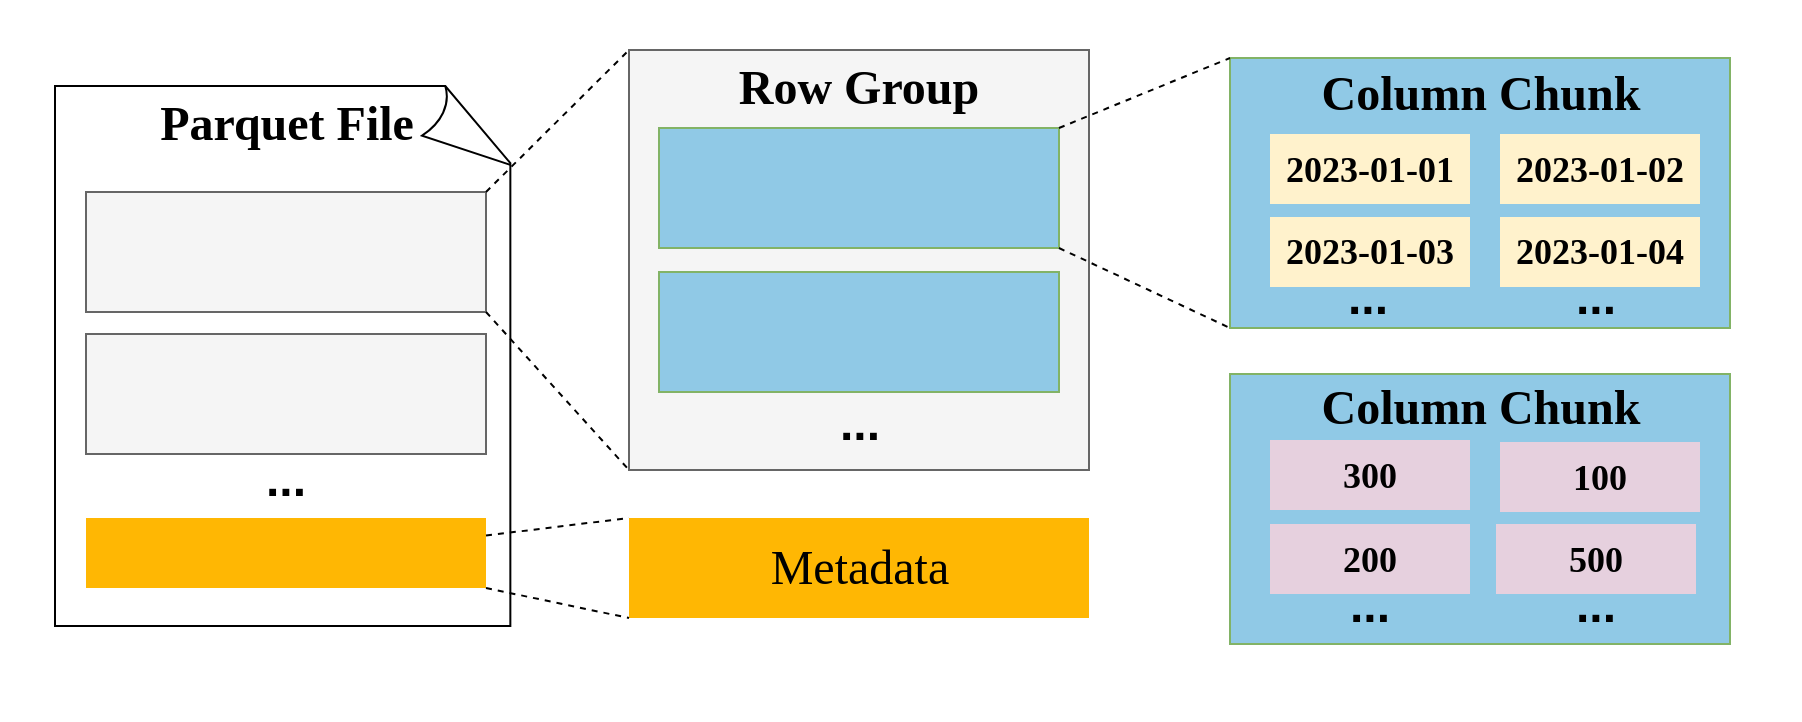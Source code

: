 <mxfile version="22.1.18" type="device">
  <diagram name="第 1 页" id="b5mSkbhJ9TMHFWA24EFK">
    <mxGraphModel dx="1549" dy="1002" grid="0" gridSize="10" guides="1" tooltips="1" connect="1" arrows="1" fold="1" page="1" pageScale="1" pageWidth="1169" pageHeight="1654" math="0" shadow="0">
      <root>
        <mxCell id="0" />
        <mxCell id="1" parent="0" />
        <mxCell id="7cA8ZXB85LRYiuhBoMwi-22" value="" style="whiteSpace=wrap;html=1;shape=mxgraph.basic.document;fillColor=none;" vertex="1" parent="1">
          <mxGeometry x="147.5" y="618" width="230" height="270" as="geometry" />
        </mxCell>
        <mxCell id="1BIU7v5YuPMw9bHsWgs8-1" value="" style="rounded=0;whiteSpace=wrap;html=1;strokeColor=none;fillColor=none;" parent="1" vertex="1">
          <mxGeometry x="120" y="575" width="900" height="360" as="geometry" />
        </mxCell>
        <mxCell id="7cA8ZXB85LRYiuhBoMwi-3" value="&lt;font style=&quot;font-size: 24px;&quot; face=&quot;Times New Roman&quot;&gt;&lt;b&gt;Parquet File&lt;/b&gt;&lt;/font&gt;" style="text;html=1;strokeColor=none;fillColor=none;align=center;verticalAlign=middle;whiteSpace=wrap;rounded=0;" vertex="1" parent="1">
          <mxGeometry x="197.5" y="622" width="131" height="30" as="geometry" />
        </mxCell>
        <mxCell id="7cA8ZXB85LRYiuhBoMwi-4" value="" style="rounded=0;whiteSpace=wrap;html=1;fillColor=#f5f5f5;fontColor=#333333;strokeColor=#666666;fontStyle=0" vertex="1" parent="1">
          <mxGeometry x="163" y="671" width="200" height="60" as="geometry" />
        </mxCell>
        <mxCell id="7cA8ZXB85LRYiuhBoMwi-5" value="" style="rounded=0;whiteSpace=wrap;html=1;fillColor=#f5f5f5;fontColor=#333333;strokeColor=#666666;fontStyle=0" vertex="1" parent="1">
          <mxGeometry x="163" y="742" width="200" height="60" as="geometry" />
        </mxCell>
        <mxCell id="7cA8ZXB85LRYiuhBoMwi-6" value="&lt;font style=&quot;font-size: 24px;&quot;&gt;&lt;b&gt;...&lt;/b&gt;&lt;/font&gt;" style="text;html=1;strokeColor=none;fillColor=none;align=center;verticalAlign=middle;whiteSpace=wrap;rounded=0;" vertex="1" parent="1">
          <mxGeometry x="233" y="800" width="60" height="30" as="geometry" />
        </mxCell>
        <mxCell id="7cA8ZXB85LRYiuhBoMwi-7" value="" style="rounded=0;whiteSpace=wrap;html=1;fillColor=#f5f5f5;fontColor=#333333;strokeColor=#666666;" vertex="1" parent="1">
          <mxGeometry x="434.5" y="600" width="230" height="210" as="geometry" />
        </mxCell>
        <mxCell id="7cA8ZXB85LRYiuhBoMwi-8" value="" style="endArrow=none;dashed=1;html=1;rounded=0;exitX=1;exitY=0;exitDx=0;exitDy=0;entryX=0;entryY=0;entryDx=0;entryDy=0;" edge="1" parent="1" source="7cA8ZXB85LRYiuhBoMwi-4" target="7cA8ZXB85LRYiuhBoMwi-7">
          <mxGeometry width="50" height="50" relative="1" as="geometry">
            <mxPoint x="838" y="918" as="sourcePoint" />
            <mxPoint x="888" y="868" as="targetPoint" />
          </mxGeometry>
        </mxCell>
        <mxCell id="7cA8ZXB85LRYiuhBoMwi-9" value="" style="endArrow=none;dashed=1;html=1;rounded=0;exitX=1;exitY=1;exitDx=0;exitDy=0;entryX=0;entryY=1;entryDx=0;entryDy=0;" edge="1" parent="1" source="7cA8ZXB85LRYiuhBoMwi-4" target="7cA8ZXB85LRYiuhBoMwi-7">
          <mxGeometry width="50" height="50" relative="1" as="geometry">
            <mxPoint x="567" y="912" as="sourcePoint" />
            <mxPoint x="617" y="862" as="targetPoint" />
          </mxGeometry>
        </mxCell>
        <mxCell id="7cA8ZXB85LRYiuhBoMwi-10" value="&lt;font face=&quot;Times New Roman&quot; style=&quot;font-size: 24px;&quot;&gt;&lt;b&gt;Row Group&lt;/b&gt;&lt;/font&gt;" style="text;html=1;strokeColor=none;fillColor=none;align=center;verticalAlign=middle;whiteSpace=wrap;rounded=0;" vertex="1" parent="1">
          <mxGeometry x="488" y="604" width="123" height="30" as="geometry" />
        </mxCell>
        <mxCell id="7cA8ZXB85LRYiuhBoMwi-12" value="" style="rounded=0;whiteSpace=wrap;html=1;fillColor=#FFB703;strokeColor=none;fontStyle=0" vertex="1" parent="1">
          <mxGeometry x="163" y="834" width="200" height="35" as="geometry" />
        </mxCell>
        <mxCell id="7cA8ZXB85LRYiuhBoMwi-14" value="" style="rounded=0;whiteSpace=wrap;html=1;fillColor=#90C9E6;strokeColor=#82b366;" vertex="1" parent="1">
          <mxGeometry x="449.5" y="639" width="200" height="60" as="geometry" />
        </mxCell>
        <mxCell id="7cA8ZXB85LRYiuhBoMwi-15" value="&lt;font style=&quot;font-size: 24px;&quot; face=&quot;Times New Roman&quot;&gt;Metadata&lt;/font&gt;" style="rounded=0;whiteSpace=wrap;html=1;fillColor=#FFB703;strokeColor=none;fontStyle=0" vertex="1" parent="1">
          <mxGeometry x="434.5" y="834" width="230" height="50" as="geometry" />
        </mxCell>
        <mxCell id="7cA8ZXB85LRYiuhBoMwi-16" value="" style="endArrow=none;dashed=1;html=1;rounded=0;exitX=1;exitY=0.25;exitDx=0;exitDy=0;entryX=0;entryY=0;entryDx=0;entryDy=0;" edge="1" parent="1" source="7cA8ZXB85LRYiuhBoMwi-12" target="7cA8ZXB85LRYiuhBoMwi-15">
          <mxGeometry width="50" height="50" relative="1" as="geometry">
            <mxPoint x="471" y="687" as="sourcePoint" />
            <mxPoint x="572" y="633" as="targetPoint" />
          </mxGeometry>
        </mxCell>
        <mxCell id="7cA8ZXB85LRYiuhBoMwi-17" value="" style="endArrow=none;dashed=1;html=1;rounded=0;exitX=1;exitY=1;exitDx=0;exitDy=0;entryX=0;entryY=1;entryDx=0;entryDy=0;" edge="1" parent="1" source="7cA8ZXB85LRYiuhBoMwi-12" target="7cA8ZXB85LRYiuhBoMwi-15">
          <mxGeometry width="50" height="50" relative="1" as="geometry">
            <mxPoint x="471" y="747" as="sourcePoint" />
            <mxPoint x="572" y="833" as="targetPoint" />
          </mxGeometry>
        </mxCell>
        <mxCell id="7cA8ZXB85LRYiuhBoMwi-18" value="" style="rounded=0;whiteSpace=wrap;html=1;fillColor=#90C9E6;strokeColor=#82b366;" vertex="1" parent="1">
          <mxGeometry x="449.5" y="711" width="200" height="60" as="geometry" />
        </mxCell>
        <mxCell id="7cA8ZXB85LRYiuhBoMwi-19" value="&lt;font style=&quot;font-size: 24px;&quot;&gt;&lt;b&gt;...&lt;/b&gt;&lt;/font&gt;" style="text;html=1;strokeColor=none;fillColor=none;align=center;verticalAlign=middle;whiteSpace=wrap;rounded=0;" vertex="1" parent="1">
          <mxGeometry x="519.5" y="772" width="60" height="30" as="geometry" />
        </mxCell>
        <mxCell id="7cA8ZXB85LRYiuhBoMwi-20" value="" style="rounded=0;whiteSpace=wrap;html=1;fillColor=#90C9E6;strokeColor=#82b366;" vertex="1" parent="1">
          <mxGeometry x="735" y="604" width="250" height="135" as="geometry" />
        </mxCell>
        <mxCell id="7cA8ZXB85LRYiuhBoMwi-21" value="&lt;font face=&quot;Times New Roman&quot;&gt;&lt;span style=&quot;font-size: 24px;&quot;&gt;&lt;b&gt;Column Chunk&lt;/b&gt;&lt;/span&gt;&lt;/font&gt;" style="text;html=1;strokeColor=none;fillColor=none;align=center;verticalAlign=middle;whiteSpace=wrap;rounded=0;" vertex="1" parent="1">
          <mxGeometry x="776.75" y="607" width="166.5" height="30" as="geometry" />
        </mxCell>
        <mxCell id="7cA8ZXB85LRYiuhBoMwi-25" value="" style="endArrow=none;dashed=1;html=1;rounded=0;exitX=1;exitY=0;exitDx=0;exitDy=0;entryX=0;entryY=0;entryDx=0;entryDy=0;" edge="1" parent="1" source="7cA8ZXB85LRYiuhBoMwi-14" target="7cA8ZXB85LRYiuhBoMwi-20">
          <mxGeometry width="50" height="50" relative="1" as="geometry">
            <mxPoint x="373" y="681" as="sourcePoint" />
            <mxPoint x="445" y="610" as="targetPoint" />
          </mxGeometry>
        </mxCell>
        <mxCell id="7cA8ZXB85LRYiuhBoMwi-26" value="" style="endArrow=none;dashed=1;html=1;rounded=0;exitX=1;exitY=1;exitDx=0;exitDy=0;entryX=0;entryY=1;entryDx=0;entryDy=0;" edge="1" parent="1" source="7cA8ZXB85LRYiuhBoMwi-14" target="7cA8ZXB85LRYiuhBoMwi-20">
          <mxGeometry width="50" height="50" relative="1" as="geometry">
            <mxPoint x="373" y="741" as="sourcePoint" />
            <mxPoint x="445" y="820" as="targetPoint" />
          </mxGeometry>
        </mxCell>
        <mxCell id="7cA8ZXB85LRYiuhBoMwi-28" value="&lt;font style=&quot;font-size: 18px;&quot; face=&quot;Times New Roman&quot;&gt;&lt;b style=&quot;&quot;&gt;2023-01-01&lt;/b&gt;&lt;/font&gt;" style="rounded=0;whiteSpace=wrap;html=1;fillColor=#FFF2CC;strokeColor=none;" vertex="1" parent="1">
          <mxGeometry x="755" y="642" width="100" height="35" as="geometry" />
        </mxCell>
        <mxCell id="7cA8ZXB85LRYiuhBoMwi-29" value="&lt;font style=&quot;font-size: 18px;&quot; face=&quot;Times New Roman&quot;&gt;&lt;b style=&quot;&quot;&gt;2023-01-02&lt;/b&gt;&lt;/font&gt;" style="rounded=0;whiteSpace=wrap;html=1;fillColor=#FFF2CC;strokeColor=none;" vertex="1" parent="1">
          <mxGeometry x="870" y="642" width="100" height="35" as="geometry" />
        </mxCell>
        <mxCell id="7cA8ZXB85LRYiuhBoMwi-30" value="&lt;font style=&quot;font-size: 18px;&quot; face=&quot;Times New Roman&quot;&gt;&lt;b style=&quot;&quot;&gt;2023-01-03&lt;/b&gt;&lt;/font&gt;" style="rounded=0;whiteSpace=wrap;html=1;fillColor=#FFF2CC;strokeColor=none;" vertex="1" parent="1">
          <mxGeometry x="755" y="683.5" width="100" height="35" as="geometry" />
        </mxCell>
        <mxCell id="7cA8ZXB85LRYiuhBoMwi-31" value="&lt;font style=&quot;font-size: 18px;&quot; face=&quot;Times New Roman&quot;&gt;&lt;b style=&quot;&quot;&gt;2023-01-04&lt;/b&gt;&lt;/font&gt;" style="rounded=0;whiteSpace=wrap;html=1;fillColor=#FFF2CC;strokeColor=none;" vertex="1" parent="1">
          <mxGeometry x="870" y="683.5" width="100" height="35" as="geometry" />
        </mxCell>
        <mxCell id="7cA8ZXB85LRYiuhBoMwi-32" value="&lt;font style=&quot;font-size: 24px;&quot;&gt;&lt;b&gt;...&lt;/b&gt;&lt;/font&gt;" style="text;html=1;strokeColor=none;fillColor=none;align=center;verticalAlign=middle;whiteSpace=wrap;rounded=0;" vertex="1" parent="1">
          <mxGeometry x="773.75" y="709" width="60" height="30" as="geometry" />
        </mxCell>
        <mxCell id="7cA8ZXB85LRYiuhBoMwi-33" value="&lt;font style=&quot;font-size: 24px;&quot;&gt;&lt;b&gt;...&lt;/b&gt;&lt;/font&gt;" style="text;html=1;strokeColor=none;fillColor=none;align=center;verticalAlign=middle;whiteSpace=wrap;rounded=0;" vertex="1" parent="1">
          <mxGeometry x="888" y="709" width="60" height="30" as="geometry" />
        </mxCell>
        <mxCell id="7cA8ZXB85LRYiuhBoMwi-34" value="" style="rounded=0;whiteSpace=wrap;html=1;fillColor=#90C9E6;strokeColor=#82b366;" vertex="1" parent="1">
          <mxGeometry x="735" y="762" width="250" height="135" as="geometry" />
        </mxCell>
        <mxCell id="7cA8ZXB85LRYiuhBoMwi-35" value="&lt;font face=&quot;Times New Roman&quot;&gt;&lt;span style=&quot;font-size: 24px;&quot;&gt;&lt;b&gt;Column Chunk&lt;/b&gt;&lt;/span&gt;&lt;/font&gt;" style="text;html=1;strokeColor=none;fillColor=none;align=center;verticalAlign=middle;whiteSpace=wrap;rounded=0;" vertex="1" parent="1">
          <mxGeometry x="776.75" y="764" width="166.5" height="30" as="geometry" />
        </mxCell>
        <mxCell id="7cA8ZXB85LRYiuhBoMwi-36" value="&lt;font style=&quot;font-size: 18px;&quot; face=&quot;Times New Roman&quot;&gt;&lt;b style=&quot;&quot;&gt;300&lt;br&gt;&lt;/b&gt;&lt;/font&gt;" style="rounded=0;whiteSpace=wrap;html=1;fillColor=#E6D0DE;strokeColor=none;" vertex="1" parent="1">
          <mxGeometry x="755" y="795" width="100" height="35" as="geometry" />
        </mxCell>
        <mxCell id="7cA8ZXB85LRYiuhBoMwi-37" value="&lt;font style=&quot;font-size: 18px;&quot; face=&quot;Times New Roman&quot;&gt;&lt;b style=&quot;&quot;&gt;100&lt;br&gt;&lt;/b&gt;&lt;/font&gt;" style="rounded=0;whiteSpace=wrap;html=1;fillColor=#E6D0DE;strokeColor=none;" vertex="1" parent="1">
          <mxGeometry x="870" y="796" width="100" height="35" as="geometry" />
        </mxCell>
        <mxCell id="7cA8ZXB85LRYiuhBoMwi-38" value="&lt;font style=&quot;font-size: 18px;&quot; face=&quot;Times New Roman&quot;&gt;&lt;b style=&quot;&quot;&gt;200&lt;br&gt;&lt;/b&gt;&lt;/font&gt;" style="rounded=0;whiteSpace=wrap;html=1;fillColor=#E6D0DE;strokeColor=none;" vertex="1" parent="1">
          <mxGeometry x="755" y="837" width="100" height="35" as="geometry" />
        </mxCell>
        <mxCell id="7cA8ZXB85LRYiuhBoMwi-39" value="&lt;font style=&quot;font-size: 18px;&quot; face=&quot;Times New Roman&quot;&gt;&lt;b style=&quot;&quot;&gt;500&lt;br&gt;&lt;/b&gt;&lt;/font&gt;" style="rounded=0;whiteSpace=wrap;html=1;fillColor=#E6D0DE;strokeColor=none;" vertex="1" parent="1">
          <mxGeometry x="868" y="837" width="100" height="35" as="geometry" />
        </mxCell>
        <mxCell id="7cA8ZXB85LRYiuhBoMwi-40" value="&lt;font style=&quot;font-size: 24px;&quot;&gt;&lt;b&gt;...&lt;/b&gt;&lt;/font&gt;" style="text;html=1;strokeColor=none;fillColor=none;align=center;verticalAlign=middle;whiteSpace=wrap;rounded=0;" vertex="1" parent="1">
          <mxGeometry x="775" y="863" width="60" height="30" as="geometry" />
        </mxCell>
        <mxCell id="7cA8ZXB85LRYiuhBoMwi-41" value="&lt;font style=&quot;font-size: 24px;&quot;&gt;&lt;b&gt;...&lt;/b&gt;&lt;/font&gt;" style="text;html=1;strokeColor=none;fillColor=none;align=center;verticalAlign=middle;whiteSpace=wrap;rounded=0;" vertex="1" parent="1">
          <mxGeometry x="888" y="863" width="60" height="30" as="geometry" />
        </mxCell>
      </root>
    </mxGraphModel>
  </diagram>
</mxfile>

